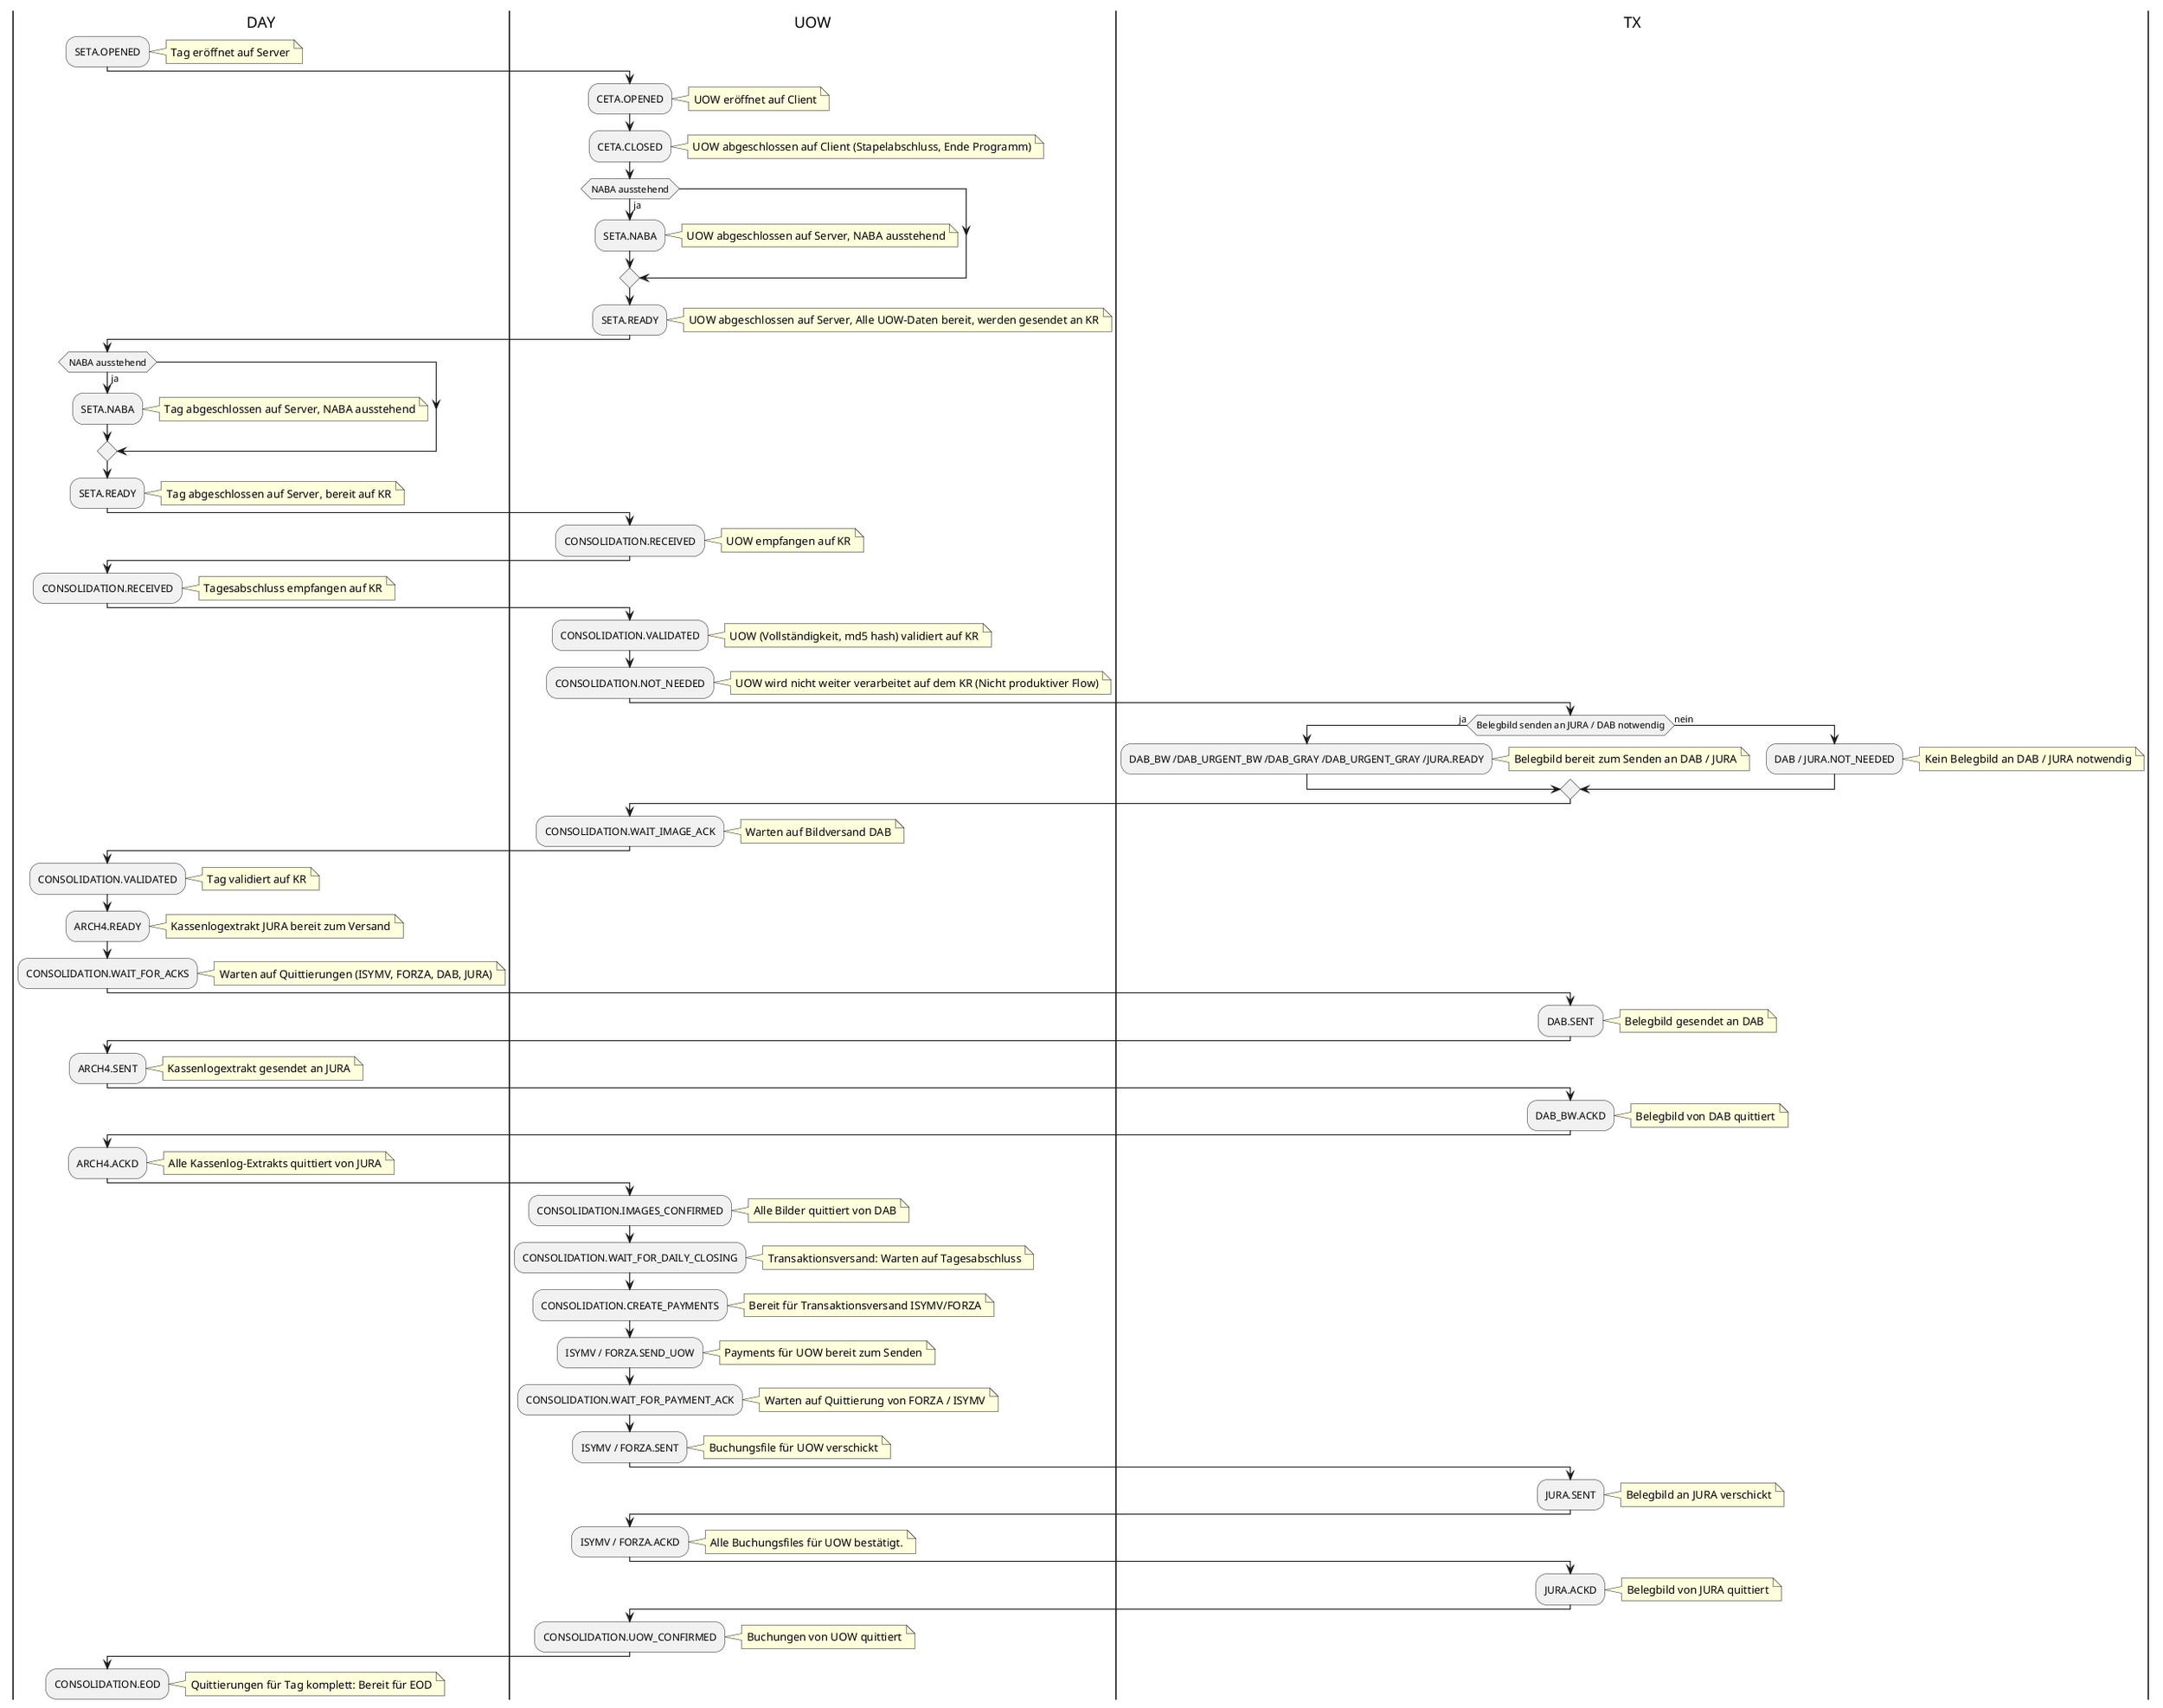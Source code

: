 @startuml
|DAY|
:SETA.OPENED;
note right
  Tag eröffnet auf Server
end note
|UOW|
:CETA.OPENED;
note right
  UOW eröffnet auf Client
end note
|UOW|
:CETA.CLOSED;
note right
  UOW abgeschlossen auf Client (Stapelabschluss, Ende Programm)
end note
|UOW|
if (NABA ausstehend) then (ja)
	:SETA.NABA;
	note right
	  UOW abgeschlossen auf Server, NABA ausstehend
	end note
endif
:SETA.READY;
note right
  UOW abgeschlossen auf Server, Alle UOW-Daten bereit, werden gesendet an KR
end note
|DAY|
if (NABA ausstehend) then (ja)
	:SETA.NABA;
	note right
	  Tag abgeschlossen auf Server, NABA ausstehend
	end note
endif
|DAY|
:SETA.READY;
note right
  Tag abgeschlossen auf Server, bereit auf KR
end note
|UOW|
:CONSOLIDATION.RECEIVED;
note right
  UOW empfangen auf KR
end note
|DAY|
:CONSOLIDATION.RECEIVED;
note right
  Tagesabschluss empfangen auf KR
end note
|UOW|
:CONSOLIDATION.VALIDATED;
note right
  UOW (Vollständigkeit, md5 hash) validiert auf KR
end note
|UOW|
:CONSOLIDATION.NOT_NEEDED;
note right
  UOW wird nicht weiter verarbeitet auf dem KR (Nicht produktiver Flow)
end note
|TX|
if (Belegbild senden an JURA / DAB notwendig) then (ja)
	:DAB_BW /DAB_URGENT_BW /DAB_GRAY /DAB_URGENT_GRAY /JURA.READY;
	note right
	  Belegbild bereit zum Senden an DAB / JURA
	end note
else (nein)
	:DAB / JURA.NOT_NEEDED;
	note right
	  Kein Belegbild an DAB / JURA notwendig
	end note
endif
|UOW|
:CONSOLIDATION.WAIT_IMAGE_ACK;
note right
  Warten auf Bildversand DAB
end note
|DAY|
:CONSOLIDATION.VALIDATED;
note right
  Tag validiert auf KR
end note
|DAY|
:ARCH4.READY;
note right
  Kassenlogextrakt JURA bereit zum Versand
end note
|DAY|
:CONSOLIDATION.WAIT_FOR_ACKS;
note right
  Warten auf Quittierungen (ISYMV, FORZA, DAB, JURA)
end note
|TX|
:DAB.SENT;
note right
  Belegbild gesendet an DAB
end note
|DAY|
:ARCH4.SENT;
note right
  Kassenlogextrakt gesendet an JURA
end note
|TX|
:DAB_BW.ACKD;
note right
  Belegbild von DAB quittiert
end note
|DAY|
:ARCH4.ACKD;
note right
  Alle Kassenlog-Extrakts quittiert von JURA
end note
|UOW|
:CONSOLIDATION.IMAGES_CONFIRMED;
note right
  Alle Bilder quittiert von DAB
end note
|UOW|
:CONSOLIDATION.WAIT_FOR_DAILY_CLOSING;
note right
  Transaktionsversand: Warten auf Tagesabschluss
end note
|UOW|
:CONSOLIDATION.CREATE_PAYMENTS;
note right
  Bereit für Transaktionsversand ISYMV/FORZA
end note
|UOW|
:ISYMV / FORZA.SEND_UOW;
note right
  Payments für UOW bereit zum Senden
end note
|UOW|
:CONSOLIDATION.WAIT_FOR_PAYMENT_ACK;
note right
  Warten auf Quittierung von FORZA / ISYMV
end note
|UOW|
:ISYMV / FORZA.SENT;
note right
  Buchungsfile für UOW verschickt
end note
|TX|
:JURA.SENT;
note right
  Belegbild an JURA verschickt
end note
|UOW|
:ISYMV / FORZA.ACKD;
note right
  Alle Buchungsfiles für UOW bestätigt.
end note
|TX|
:JURA.ACKD;
note right
  Belegbild von JURA quittiert
end note
|UOW|
:CONSOLIDATION.UOW_CONFIRMED;
note right
  Buchungen von UOW quittiert
end note
|DAY|
:CONSOLIDATION.EOD;
note right
  Quittierungen für Tag komplett: Bereit für EOD
end note
@enduml
